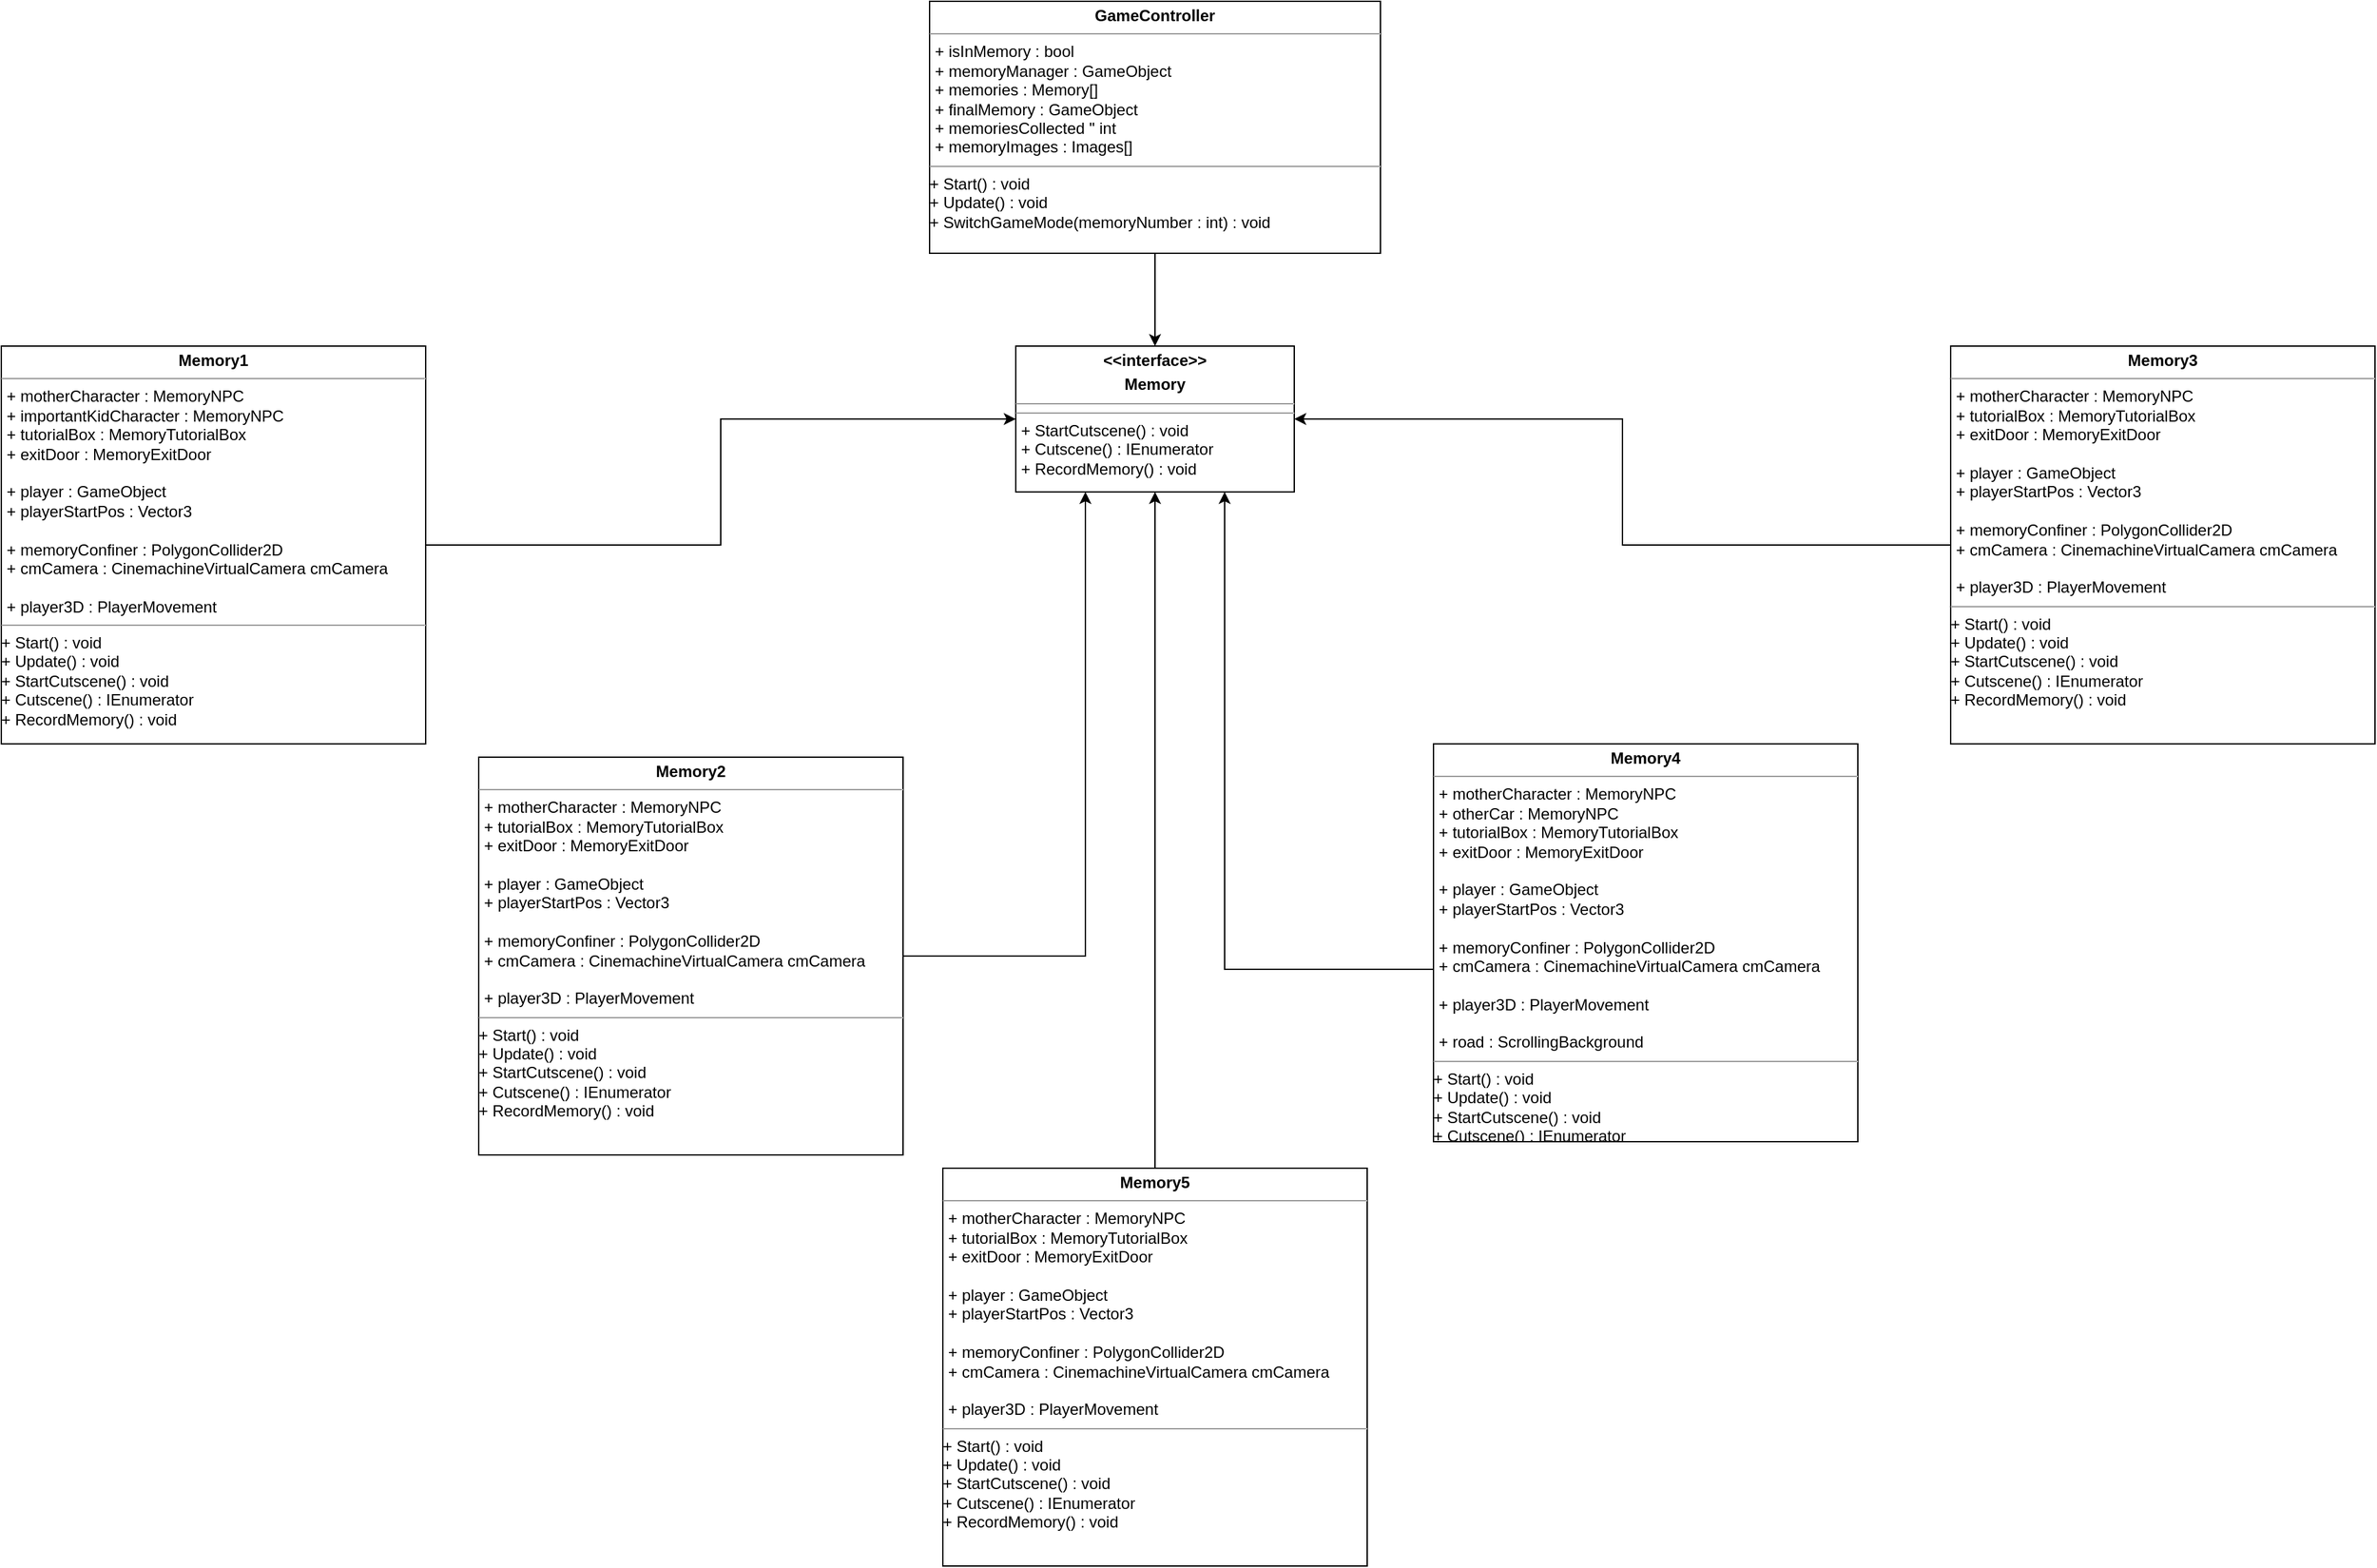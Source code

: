 <mxfile version="21.1.8" type="github">
  <diagram name="Page-1" id="ejv7UdmKoWjt7hjBAtWJ">
    <mxGraphModel dx="3108" dy="2533" grid="1" gridSize="10" guides="1" tooltips="1" connect="1" arrows="1" fold="1" page="1" pageScale="1" pageWidth="850" pageHeight="1100" math="0" shadow="0">
      <root>
        <mxCell id="0" />
        <mxCell id="1" parent="0" />
        <mxCell id="z8XgH_o__KvBzOK1Tb76-14" style="edgeStyle=orthogonalEdgeStyle;rounded=0;orthogonalLoop=1;jettySize=auto;html=1;entryX=0.5;entryY=0;entryDx=0;entryDy=0;" edge="1" parent="1" source="z8XgH_o__KvBzOK1Tb76-1" target="z8XgH_o__KvBzOK1Tb76-2">
          <mxGeometry relative="1" as="geometry" />
        </mxCell>
        <mxCell id="z8XgH_o__KvBzOK1Tb76-1" value="&lt;p style=&quot;margin:0px;margin-top:4px;text-align:center;&quot;&gt;&lt;b&gt;GameController&lt;/b&gt;&lt;br&gt;&lt;/p&gt;&lt;hr size=&quot;1&quot;&gt;&lt;p style=&quot;margin:0px;margin-left:4px;&quot;&gt;+ isInMemory : bool&lt;/p&gt;&lt;p style=&quot;margin:0px;margin-left:4px;&quot;&gt;+ memoryManager : GameObject&lt;/p&gt;&lt;p style=&quot;margin:0px;margin-left:4px;&quot;&gt;+ memories : Memory[]&lt;/p&gt;&lt;p style=&quot;margin:0px;margin-left:4px;&quot;&gt;+ finalMemory : GameObject&lt;/p&gt;&lt;p style=&quot;margin:0px;margin-left:4px;&quot;&gt;+ memoriesCollected &quot; int&lt;/p&gt;&lt;p style=&quot;margin:0px;margin-left:4px;&quot;&gt;+ memoryImages : Images[]&lt;/p&gt;&lt;hr size=&quot;1&quot;&gt;&lt;div&gt;+ Start() : void&lt;/div&gt;&lt;div&gt;+ Update() : void&lt;/div&gt;&lt;div&gt;+ SwitchGameMode(memoryNumber : int) : void&lt;br&gt;&lt;/div&gt;" style="verticalAlign=top;align=left;overflow=fill;fontSize=12;fontFamily=Helvetica;html=1;whiteSpace=wrap;" vertex="1" parent="1">
          <mxGeometry x="240" y="-130" width="340" height="190" as="geometry" />
        </mxCell>
        <mxCell id="z8XgH_o__KvBzOK1Tb76-2" value="&lt;p style=&quot;margin:0px;margin-top:4px;text-align:center;&quot;&gt;&lt;b&gt;&amp;lt;&amp;lt;interface&amp;gt;&amp;gt;&lt;/b&gt;&lt;/p&gt;&lt;p style=&quot;margin:0px;margin-top:4px;text-align:center;&quot;&gt;&lt;b&gt;Memory&lt;br&gt;&lt;/b&gt;&lt;/p&gt;&lt;hr size=&quot;1&quot;&gt;&lt;hr size=&quot;1&quot;&gt;&lt;p style=&quot;margin:0px;margin-left:4px;&quot;&gt;+ StartCutscene() : void&lt;/p&gt;&lt;p style=&quot;margin:0px;margin-left:4px;&quot;&gt;+ Cutscene() : IEnumerator&lt;/p&gt;&lt;p style=&quot;margin:0px;margin-left:4px;&quot;&gt;+ RecordMemory() : void&lt;br&gt;&lt;/p&gt;" style="verticalAlign=top;align=left;overflow=fill;fontSize=12;fontFamily=Helvetica;html=1;whiteSpace=wrap;" vertex="1" parent="1">
          <mxGeometry x="305" y="130" width="210" height="110" as="geometry" />
        </mxCell>
        <mxCell id="z8XgH_o__KvBzOK1Tb76-8" style="edgeStyle=orthogonalEdgeStyle;rounded=0;orthogonalLoop=1;jettySize=auto;html=1;entryX=0;entryY=0.5;entryDx=0;entryDy=0;" edge="1" parent="1" source="z8XgH_o__KvBzOK1Tb76-3" target="z8XgH_o__KvBzOK1Tb76-2">
          <mxGeometry relative="1" as="geometry" />
        </mxCell>
        <mxCell id="z8XgH_o__KvBzOK1Tb76-3" value="&lt;p style=&quot;margin:0px;margin-top:4px;text-align:center;&quot;&gt;&lt;b&gt;Memory1&lt;/b&gt;&lt;br&gt;&lt;/p&gt;&lt;hr size=&quot;1&quot;&gt;&lt;p style=&quot;margin:0px;margin-left:4px;&quot;&gt;+ motherCharacter : MemoryNPC&lt;/p&gt;&lt;p style=&quot;margin:0px;margin-left:4px;&quot;&gt;+ importantKidCharacter : MemoryNPC&lt;/p&gt;&lt;p style=&quot;margin:0px;margin-left:4px;&quot;&gt;+ tutorialBox : MemoryTutorialBox&lt;/p&gt;&lt;p style=&quot;margin:0px;margin-left:4px;&quot;&gt;+ exitDoor : MemoryExitDoor&lt;/p&gt;&lt;p style=&quot;margin:0px;margin-left:4px;&quot;&gt;&lt;br&gt;&lt;/p&gt;&lt;p style=&quot;margin:0px;margin-left:4px;&quot;&gt;+ player : GameObject&lt;/p&gt;&lt;p style=&quot;margin:0px;margin-left:4px;&quot;&gt;+ playerStartPos : Vector3&lt;/p&gt;&lt;p style=&quot;margin:0px;margin-left:4px;&quot;&gt;&lt;br&gt;&lt;/p&gt;&lt;p style=&quot;margin:0px;margin-left:4px;&quot;&gt;+ memoryConfiner : PolygonCollider2D&lt;/p&gt;&lt;p style=&quot;margin:0px;margin-left:4px;&quot;&gt;+ cmCamera : CinemachineVirtualCamera cmCamera&lt;/p&gt;&lt;p style=&quot;margin:0px;margin-left:4px;&quot;&gt;&lt;br&gt;&lt;/p&gt;&lt;p style=&quot;margin:0px;margin-left:4px;&quot;&gt;+ player3D : PlayerMovement&lt;br&gt;&lt;/p&gt;&lt;hr size=&quot;1&quot;&gt;&lt;div&gt;+ Start() : void&lt;/div&gt;&lt;div&gt;+ Update() : void&lt;/div&gt;&lt;div&gt;+ StartCutscene() : void&lt;/div&gt;&lt;div&gt;+ Cutscene() : IEnumerator&lt;/div&gt;&lt;div&gt;+ RecordMemory() : void&lt;br&gt;&lt;/div&gt;" style="verticalAlign=top;align=left;overflow=fill;fontSize=12;fontFamily=Helvetica;html=1;whiteSpace=wrap;" vertex="1" parent="1">
          <mxGeometry x="-460" y="130" width="320" height="300" as="geometry" />
        </mxCell>
        <mxCell id="z8XgH_o__KvBzOK1Tb76-12" style="edgeStyle=orthogonalEdgeStyle;rounded=0;orthogonalLoop=1;jettySize=auto;html=1;entryX=0.25;entryY=1;entryDx=0;entryDy=0;" edge="1" parent="1" source="z8XgH_o__KvBzOK1Tb76-4" target="z8XgH_o__KvBzOK1Tb76-2">
          <mxGeometry relative="1" as="geometry" />
        </mxCell>
        <mxCell id="z8XgH_o__KvBzOK1Tb76-4" value="&lt;p style=&quot;margin:0px;margin-top:4px;text-align:center;&quot;&gt;&lt;b&gt;Memory2&lt;/b&gt;&lt;br&gt;&lt;/p&gt;&lt;hr size=&quot;1&quot;&gt;&lt;p style=&quot;margin:0px;margin-left:4px;&quot;&gt;+ motherCharacter : MemoryNPC&lt;/p&gt;&lt;p style=&quot;margin:0px;margin-left:4px;&quot;&gt;+ tutorialBox : MemoryTutorialBox&lt;/p&gt;&lt;p style=&quot;margin:0px;margin-left:4px;&quot;&gt;+ exitDoor : MemoryExitDoor&lt;/p&gt;&lt;p style=&quot;margin:0px;margin-left:4px;&quot;&gt;&lt;br&gt;&lt;/p&gt;&lt;p style=&quot;margin:0px;margin-left:4px;&quot;&gt;+ player : GameObject&lt;/p&gt;&lt;p style=&quot;margin:0px;margin-left:4px;&quot;&gt;+ playerStartPos : Vector3&lt;/p&gt;&lt;p style=&quot;margin:0px;margin-left:4px;&quot;&gt;&lt;br&gt;&lt;/p&gt;&lt;p style=&quot;margin:0px;margin-left:4px;&quot;&gt;+ memoryConfiner : PolygonCollider2D&lt;/p&gt;&lt;p style=&quot;margin:0px;margin-left:4px;&quot;&gt;+ cmCamera : CinemachineVirtualCamera cmCamera&lt;/p&gt;&lt;p style=&quot;margin:0px;margin-left:4px;&quot;&gt;&lt;br&gt;&lt;/p&gt;&lt;p style=&quot;margin:0px;margin-left:4px;&quot;&gt;+ player3D : PlayerMovement&lt;br&gt;&lt;/p&gt;&lt;hr size=&quot;1&quot;&gt;&lt;div&gt;+ Start() : void&lt;/div&gt;&lt;div&gt;+ Update() : void&lt;/div&gt;&lt;div&gt;+ StartCutscene() : void&lt;/div&gt;&lt;div&gt;+ Cutscene() : IEnumerator&lt;/div&gt;&lt;div&gt;+ RecordMemory() : void&lt;br&gt;&lt;/div&gt;" style="verticalAlign=top;align=left;overflow=fill;fontSize=12;fontFamily=Helvetica;html=1;whiteSpace=wrap;" vertex="1" parent="1">
          <mxGeometry x="-100" y="440" width="320" height="300" as="geometry" />
        </mxCell>
        <mxCell id="z8XgH_o__KvBzOK1Tb76-13" style="edgeStyle=orthogonalEdgeStyle;rounded=0;orthogonalLoop=1;jettySize=auto;html=1;entryX=1;entryY=0.5;entryDx=0;entryDy=0;" edge="1" parent="1" source="z8XgH_o__KvBzOK1Tb76-5" target="z8XgH_o__KvBzOK1Tb76-2">
          <mxGeometry relative="1" as="geometry" />
        </mxCell>
        <mxCell id="z8XgH_o__KvBzOK1Tb76-5" value="&lt;p style=&quot;margin:0px;margin-top:4px;text-align:center;&quot;&gt;&lt;b&gt;Memory3&lt;/b&gt;&lt;br&gt;&lt;/p&gt;&lt;hr size=&quot;1&quot;&gt;&lt;p style=&quot;margin:0px;margin-left:4px;&quot;&gt;+ motherCharacter : MemoryNPC&lt;/p&gt;&lt;p style=&quot;margin:0px;margin-left:4px;&quot;&gt;+ tutorialBox : MemoryTutorialBox&lt;/p&gt;&lt;p style=&quot;margin:0px;margin-left:4px;&quot;&gt;+ exitDoor : MemoryExitDoor&lt;/p&gt;&lt;p style=&quot;margin:0px;margin-left:4px;&quot;&gt;&lt;br&gt;&lt;/p&gt;&lt;p style=&quot;margin:0px;margin-left:4px;&quot;&gt;+ player : GameObject&lt;/p&gt;&lt;p style=&quot;margin:0px;margin-left:4px;&quot;&gt;+ playerStartPos : Vector3&lt;/p&gt;&lt;p style=&quot;margin:0px;margin-left:4px;&quot;&gt;&lt;br&gt;&lt;/p&gt;&lt;p style=&quot;margin:0px;margin-left:4px;&quot;&gt;+ memoryConfiner : PolygonCollider2D&lt;/p&gt;&lt;p style=&quot;margin:0px;margin-left:4px;&quot;&gt;+ cmCamera : CinemachineVirtualCamera cmCamera&lt;/p&gt;&lt;p style=&quot;margin:0px;margin-left:4px;&quot;&gt;&lt;br&gt;&lt;/p&gt;&lt;p style=&quot;margin:0px;margin-left:4px;&quot;&gt;+ player3D : PlayerMovement&lt;br&gt;&lt;/p&gt;&lt;hr size=&quot;1&quot;&gt;&lt;div&gt;+ Start() : void&lt;/div&gt;&lt;div&gt;+ Update() : void&lt;/div&gt;&lt;div&gt;+ StartCutscene() : void&lt;/div&gt;&lt;div&gt;+ Cutscene() : IEnumerator&lt;/div&gt;&lt;div&gt;+ RecordMemory() : void&lt;br&gt;&lt;/div&gt;" style="verticalAlign=top;align=left;overflow=fill;fontSize=12;fontFamily=Helvetica;html=1;whiteSpace=wrap;" vertex="1" parent="1">
          <mxGeometry x="1010" y="130" width="320" height="300" as="geometry" />
        </mxCell>
        <mxCell id="z8XgH_o__KvBzOK1Tb76-11" style="edgeStyle=orthogonalEdgeStyle;rounded=0;orthogonalLoop=1;jettySize=auto;html=1;entryX=0.75;entryY=1;entryDx=0;entryDy=0;" edge="1" parent="1" source="z8XgH_o__KvBzOK1Tb76-6" target="z8XgH_o__KvBzOK1Tb76-2">
          <mxGeometry relative="1" as="geometry">
            <Array as="points">
              <mxPoint x="463" y="600" />
            </Array>
          </mxGeometry>
        </mxCell>
        <mxCell id="z8XgH_o__KvBzOK1Tb76-6" value="&lt;p style=&quot;margin:0px;margin-top:4px;text-align:center;&quot;&gt;&lt;b&gt;Memory4&lt;/b&gt;&lt;br&gt;&lt;/p&gt;&lt;hr size=&quot;1&quot;&gt;&lt;p style=&quot;margin:0px;margin-left:4px;&quot;&gt;+ motherCharacter : MemoryNPC&lt;/p&gt;&lt;p style=&quot;margin:0px;margin-left:4px;&quot;&gt;+ otherCar : MemoryNPC&lt;br&gt;&lt;/p&gt;&lt;p style=&quot;margin:0px;margin-left:4px;&quot;&gt;+ tutorialBox : MemoryTutorialBox&lt;/p&gt;&lt;p style=&quot;margin:0px;margin-left:4px;&quot;&gt;+ exitDoor : MemoryExitDoor&lt;/p&gt;&lt;p style=&quot;margin:0px;margin-left:4px;&quot;&gt;&lt;br&gt;&lt;/p&gt;&lt;p style=&quot;margin:0px;margin-left:4px;&quot;&gt;+ player : GameObject&lt;/p&gt;&lt;p style=&quot;margin:0px;margin-left:4px;&quot;&gt;+ playerStartPos : Vector3&lt;/p&gt;&lt;p style=&quot;margin:0px;margin-left:4px;&quot;&gt;&lt;br&gt;&lt;/p&gt;&lt;p style=&quot;margin:0px;margin-left:4px;&quot;&gt;+ memoryConfiner : PolygonCollider2D&lt;/p&gt;&lt;p style=&quot;margin:0px;margin-left:4px;&quot;&gt;+ cmCamera : CinemachineVirtualCamera cmCamera&lt;/p&gt;&lt;p style=&quot;margin:0px;margin-left:4px;&quot;&gt;&lt;br&gt;&lt;/p&gt;&lt;p style=&quot;margin:0px;margin-left:4px;&quot;&gt;+ player3D : PlayerMovement&lt;/p&gt;&lt;p style=&quot;margin:0px;margin-left:4px;&quot;&gt;&lt;br&gt;&lt;/p&gt;&lt;p style=&quot;margin:0px;margin-left:4px;&quot;&gt;+ road : ScrollingBackground&lt;br&gt;&lt;/p&gt;&lt;hr size=&quot;1&quot;&gt;&lt;div&gt;+ Start() : void&lt;/div&gt;&lt;div&gt;+ Update() : void&lt;/div&gt;&lt;div&gt;+ StartCutscene() : void&lt;/div&gt;&lt;div&gt;+ Cutscene() : IEnumerator&lt;/div&gt;&lt;div&gt;+ RecordMemory() : void&lt;br&gt;&lt;/div&gt;" style="verticalAlign=top;align=left;overflow=fill;fontSize=12;fontFamily=Helvetica;html=1;whiteSpace=wrap;" vertex="1" parent="1">
          <mxGeometry x="620" y="430" width="320" height="300" as="geometry" />
        </mxCell>
        <mxCell id="z8XgH_o__KvBzOK1Tb76-10" style="edgeStyle=orthogonalEdgeStyle;rounded=0;orthogonalLoop=1;jettySize=auto;html=1;entryX=0.5;entryY=1;entryDx=0;entryDy=0;" edge="1" parent="1" source="z8XgH_o__KvBzOK1Tb76-7" target="z8XgH_o__KvBzOK1Tb76-2">
          <mxGeometry relative="1" as="geometry" />
        </mxCell>
        <mxCell id="z8XgH_o__KvBzOK1Tb76-7" value="&lt;p style=&quot;margin:0px;margin-top:4px;text-align:center;&quot;&gt;&lt;b&gt;Memory5&lt;/b&gt;&lt;br&gt;&lt;/p&gt;&lt;hr size=&quot;1&quot;&gt;&lt;p style=&quot;margin:0px;margin-left:4px;&quot;&gt;+ motherCharacter : MemoryNPC&lt;/p&gt;&lt;p style=&quot;margin:0px;margin-left:4px;&quot;&gt;+ tutorialBox : MemoryTutorialBox&lt;/p&gt;&lt;p style=&quot;margin:0px;margin-left:4px;&quot;&gt;+ exitDoor : MemoryExitDoor&lt;/p&gt;&lt;p style=&quot;margin:0px;margin-left:4px;&quot;&gt;&lt;br&gt;&lt;/p&gt;&lt;p style=&quot;margin:0px;margin-left:4px;&quot;&gt;+ player : GameObject&lt;/p&gt;&lt;p style=&quot;margin:0px;margin-left:4px;&quot;&gt;+ playerStartPos : Vector3&lt;/p&gt;&lt;p style=&quot;margin:0px;margin-left:4px;&quot;&gt;&lt;br&gt;&lt;/p&gt;&lt;p style=&quot;margin:0px;margin-left:4px;&quot;&gt;+ memoryConfiner : PolygonCollider2D&lt;/p&gt;&lt;p style=&quot;margin:0px;margin-left:4px;&quot;&gt;+ cmCamera : CinemachineVirtualCamera cmCamera&lt;/p&gt;&lt;p style=&quot;margin:0px;margin-left:4px;&quot;&gt;&lt;br&gt;&lt;/p&gt;&lt;p style=&quot;margin:0px;margin-left:4px;&quot;&gt;+ player3D : PlayerMovement&lt;br&gt;&lt;/p&gt;&lt;hr size=&quot;1&quot;&gt;&lt;div&gt;+ Start() : void&lt;/div&gt;&lt;div&gt;+ Update() : void&lt;/div&gt;&lt;div&gt;+ StartCutscene() : void&lt;/div&gt;&lt;div&gt;+ Cutscene() : IEnumerator&lt;/div&gt;&lt;div&gt;+ RecordMemory() : void&lt;br&gt;&lt;/div&gt;" style="verticalAlign=top;align=left;overflow=fill;fontSize=12;fontFamily=Helvetica;html=1;whiteSpace=wrap;" vertex="1" parent="1">
          <mxGeometry x="250" y="750" width="320" height="300" as="geometry" />
        </mxCell>
      </root>
    </mxGraphModel>
  </diagram>
</mxfile>
